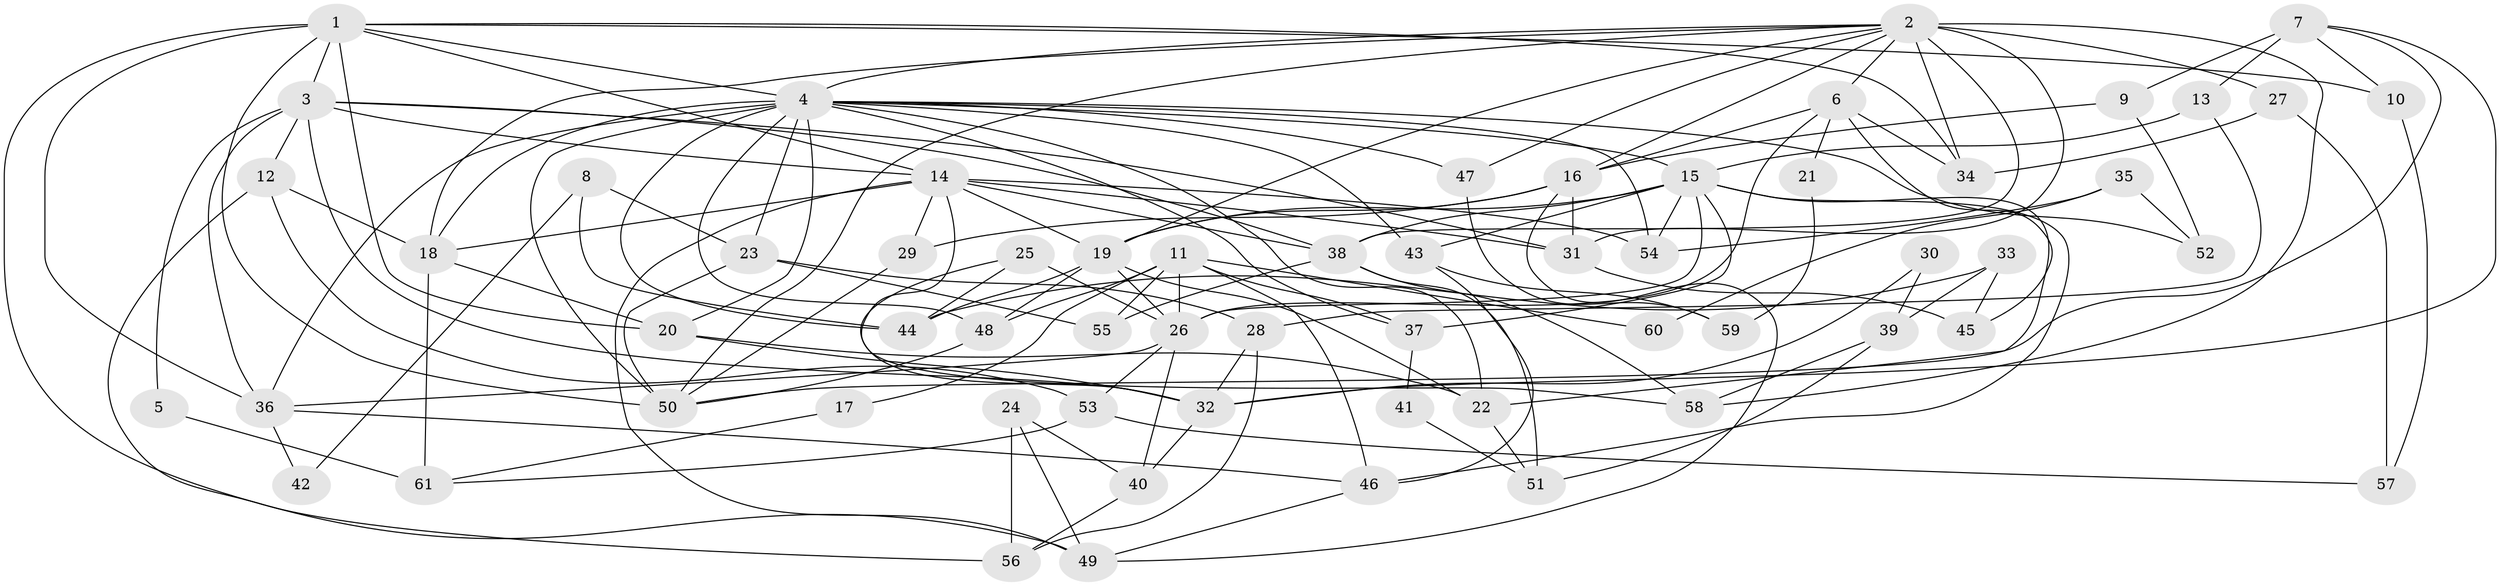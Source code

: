 // original degree distribution, {5: 0.2, 4: 0.31, 6: 0.06, 2: 0.1, 3: 0.28, 7: 0.04, 8: 0.01}
// Generated by graph-tools (version 1.1) at 2025/51/03/04/25 22:51:08]
// undirected, 61 vertices, 146 edges
graph export_dot {
  node [color=gray90,style=filled];
  1;
  2;
  3;
  4;
  5;
  6;
  7;
  8;
  9;
  10;
  11;
  12;
  13;
  14;
  15;
  16;
  17;
  18;
  19;
  20;
  21;
  22;
  23;
  24;
  25;
  26;
  27;
  28;
  29;
  30;
  31;
  32;
  33;
  34;
  35;
  36;
  37;
  38;
  39;
  40;
  41;
  42;
  43;
  44;
  45;
  46;
  47;
  48;
  49;
  50;
  51;
  52;
  53;
  54;
  55;
  56;
  57;
  58;
  59;
  60;
  61;
  1 -- 3 [weight=1.0];
  1 -- 4 [weight=1.0];
  1 -- 10 [weight=1.0];
  1 -- 14 [weight=1.0];
  1 -- 20 [weight=1.0];
  1 -- 34 [weight=1.0];
  1 -- 36 [weight=1.0];
  1 -- 49 [weight=1.0];
  1 -- 50 [weight=2.0];
  2 -- 4 [weight=1.0];
  2 -- 6 [weight=1.0];
  2 -- 16 [weight=1.0];
  2 -- 18 [weight=1.0];
  2 -- 19 [weight=1.0];
  2 -- 27 [weight=1.0];
  2 -- 31 [weight=3.0];
  2 -- 34 [weight=1.0];
  2 -- 38 [weight=1.0];
  2 -- 47 [weight=1.0];
  2 -- 50 [weight=1.0];
  2 -- 58 [weight=1.0];
  3 -- 5 [weight=1.0];
  3 -- 12 [weight=2.0];
  3 -- 14 [weight=1.0];
  3 -- 31 [weight=1.0];
  3 -- 32 [weight=1.0];
  3 -- 36 [weight=1.0];
  3 -- 38 [weight=1.0];
  4 -- 15 [weight=1.0];
  4 -- 18 [weight=1.0];
  4 -- 20 [weight=1.0];
  4 -- 22 [weight=2.0];
  4 -- 23 [weight=1.0];
  4 -- 36 [weight=1.0];
  4 -- 37 [weight=1.0];
  4 -- 43 [weight=1.0];
  4 -- 44 [weight=1.0];
  4 -- 47 [weight=2.0];
  4 -- 48 [weight=2.0];
  4 -- 50 [weight=1.0];
  4 -- 52 [weight=1.0];
  4 -- 54 [weight=1.0];
  5 -- 61 [weight=1.0];
  6 -- 16 [weight=1.0];
  6 -- 21 [weight=1.0];
  6 -- 26 [weight=1.0];
  6 -- 34 [weight=1.0];
  6 -- 45 [weight=1.0];
  7 -- 9 [weight=2.0];
  7 -- 10 [weight=1.0];
  7 -- 13 [weight=1.0];
  7 -- 32 [weight=1.0];
  7 -- 50 [weight=1.0];
  8 -- 23 [weight=1.0];
  8 -- 42 [weight=1.0];
  8 -- 44 [weight=1.0];
  9 -- 16 [weight=1.0];
  9 -- 52 [weight=1.0];
  10 -- 57 [weight=1.0];
  11 -- 17 [weight=1.0];
  11 -- 26 [weight=1.0];
  11 -- 37 [weight=1.0];
  11 -- 46 [weight=1.0];
  11 -- 48 [weight=1.0];
  11 -- 55 [weight=1.0];
  11 -- 60 [weight=1.0];
  12 -- 18 [weight=1.0];
  12 -- 53 [weight=1.0];
  12 -- 56 [weight=1.0];
  13 -- 15 [weight=1.0];
  13 -- 28 [weight=1.0];
  14 -- 18 [weight=1.0];
  14 -- 19 [weight=1.0];
  14 -- 29 [weight=1.0];
  14 -- 31 [weight=1.0];
  14 -- 38 [weight=1.0];
  14 -- 49 [weight=1.0];
  14 -- 54 [weight=1.0];
  14 -- 58 [weight=1.0];
  15 -- 19 [weight=1.0];
  15 -- 22 [weight=4.0];
  15 -- 26 [weight=2.0];
  15 -- 37 [weight=1.0];
  15 -- 38 [weight=1.0];
  15 -- 43 [weight=1.0];
  15 -- 46 [weight=2.0];
  15 -- 54 [weight=1.0];
  16 -- 19 [weight=1.0];
  16 -- 29 [weight=1.0];
  16 -- 31 [weight=1.0];
  16 -- 49 [weight=1.0];
  17 -- 61 [weight=1.0];
  18 -- 20 [weight=1.0];
  18 -- 61 [weight=1.0];
  19 -- 22 [weight=1.0];
  19 -- 26 [weight=1.0];
  19 -- 44 [weight=1.0];
  19 -- 48 [weight=1.0];
  20 -- 22 [weight=2.0];
  20 -- 32 [weight=1.0];
  21 -- 59 [weight=1.0];
  22 -- 51 [weight=1.0];
  23 -- 28 [weight=1.0];
  23 -- 50 [weight=1.0];
  23 -- 55 [weight=1.0];
  24 -- 40 [weight=1.0];
  24 -- 49 [weight=1.0];
  24 -- 56 [weight=1.0];
  25 -- 26 [weight=1.0];
  25 -- 32 [weight=1.0];
  25 -- 44 [weight=1.0];
  26 -- 36 [weight=1.0];
  26 -- 40 [weight=1.0];
  26 -- 53 [weight=2.0];
  27 -- 34 [weight=1.0];
  27 -- 57 [weight=1.0];
  28 -- 32 [weight=1.0];
  28 -- 56 [weight=1.0];
  29 -- 50 [weight=1.0];
  30 -- 32 [weight=1.0];
  30 -- 39 [weight=1.0];
  31 -- 45 [weight=1.0];
  32 -- 40 [weight=1.0];
  33 -- 39 [weight=1.0];
  33 -- 44 [weight=1.0];
  33 -- 45 [weight=1.0];
  35 -- 52 [weight=1.0];
  35 -- 54 [weight=1.0];
  35 -- 60 [weight=1.0];
  36 -- 42 [weight=1.0];
  36 -- 46 [weight=1.0];
  37 -- 41 [weight=1.0];
  38 -- 51 [weight=1.0];
  38 -- 55 [weight=1.0];
  38 -- 58 [weight=1.0];
  39 -- 51 [weight=1.0];
  39 -- 58 [weight=1.0];
  40 -- 56 [weight=1.0];
  41 -- 51 [weight=1.0];
  43 -- 46 [weight=1.0];
  43 -- 59 [weight=1.0];
  46 -- 49 [weight=1.0];
  47 -- 59 [weight=1.0];
  48 -- 50 [weight=1.0];
  53 -- 57 [weight=1.0];
  53 -- 61 [weight=1.0];
}
